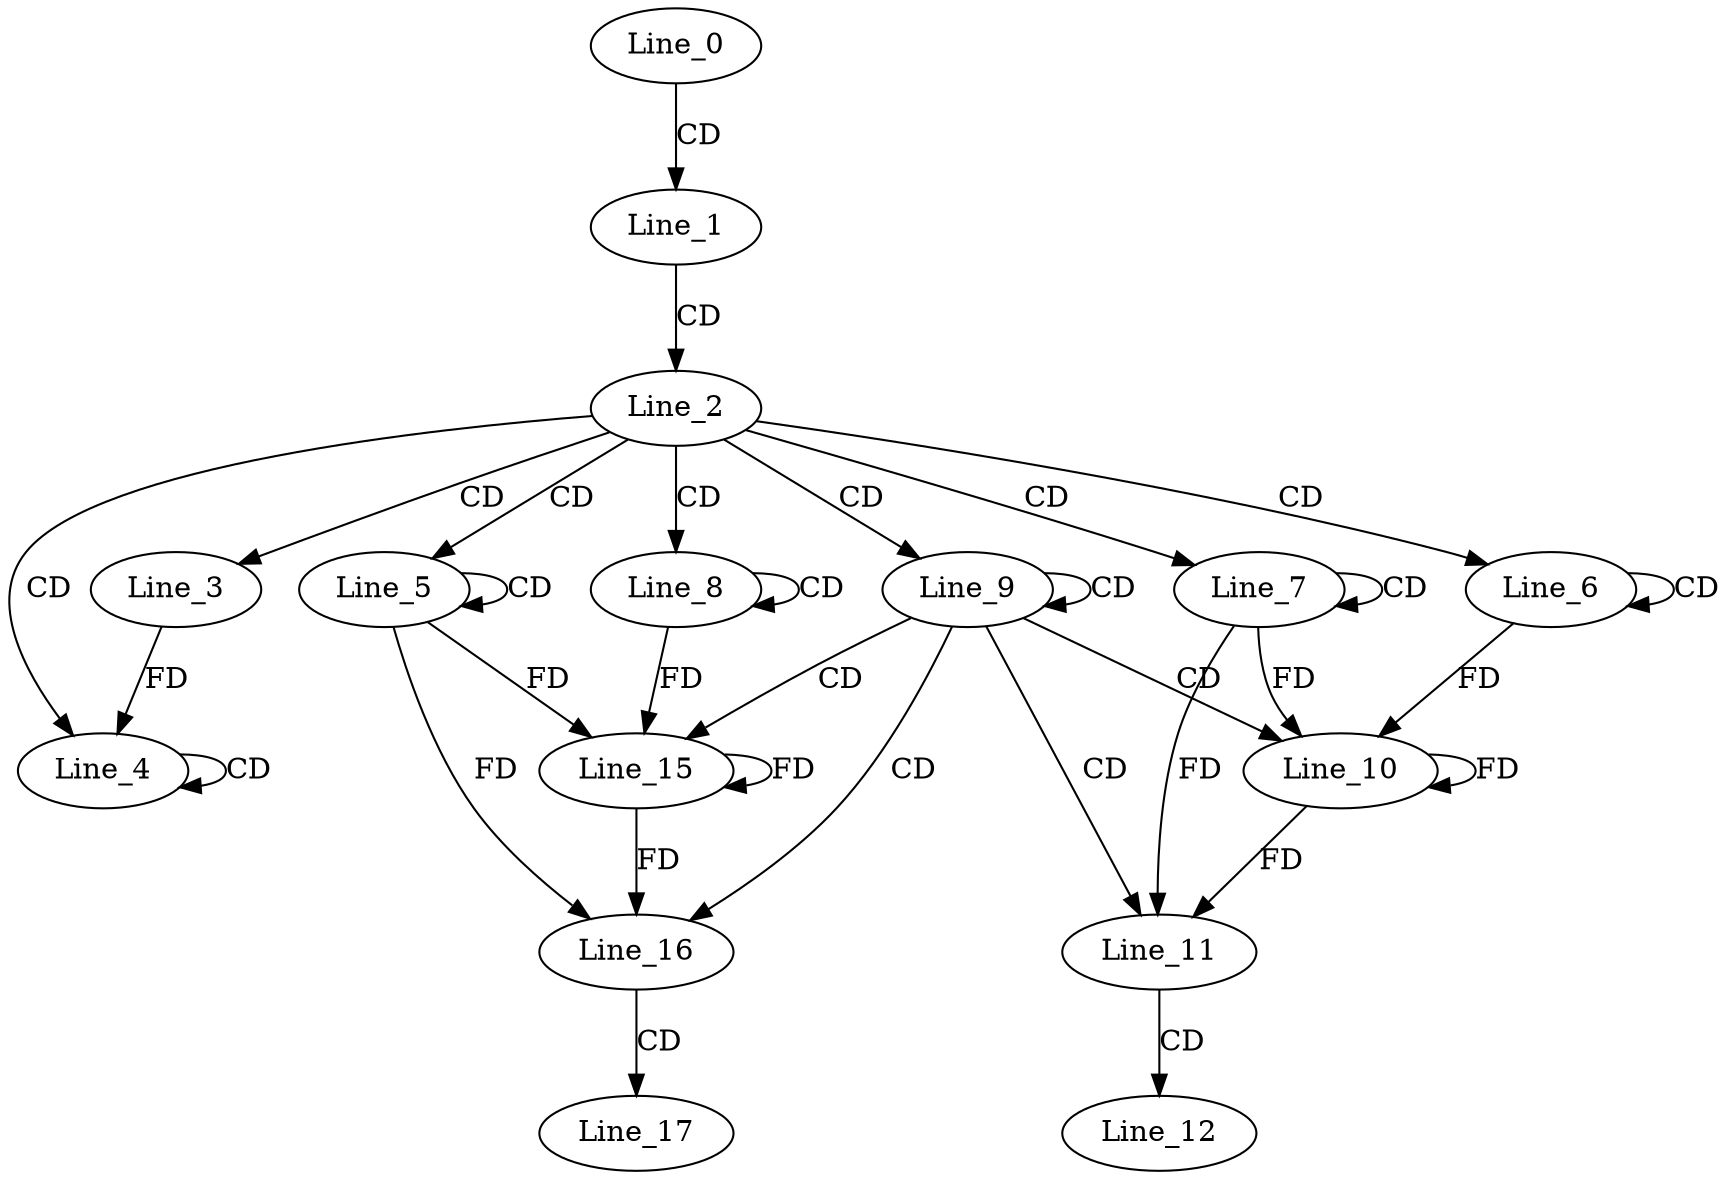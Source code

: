 digraph G {
  Line_0;
  Line_1;
  Line_2;
  Line_3;
  Line_4;
  Line_4;
  Line_4;
  Line_5;
  Line_5;
  Line_6;
  Line_6;
  Line_7;
  Line_7;
  Line_8;
  Line_8;
  Line_9;
  Line_10;
  Line_11;
  Line_12;
  Line_15;
  Line_16;
  Line_17;
  Line_0 -> Line_1 [ label="CD" ];
  Line_1 -> Line_2 [ label="CD" ];
  Line_2 -> Line_3 [ label="CD" ];
  Line_2 -> Line_4 [ label="CD" ];
  Line_4 -> Line_4 [ label="CD" ];
  Line_3 -> Line_4 [ label="FD" ];
  Line_2 -> Line_5 [ label="CD" ];
  Line_5 -> Line_5 [ label="CD" ];
  Line_2 -> Line_6 [ label="CD" ];
  Line_6 -> Line_6 [ label="CD" ];
  Line_2 -> Line_7 [ label="CD" ];
  Line_7 -> Line_7 [ label="CD" ];
  Line_2 -> Line_8 [ label="CD" ];
  Line_8 -> Line_8 [ label="CD" ];
  Line_2 -> Line_9 [ label="CD" ];
  Line_9 -> Line_9 [ label="CD" ];
  Line_9 -> Line_10 [ label="CD" ];
  Line_10 -> Line_10 [ label="FD" ];
  Line_7 -> Line_10 [ label="FD" ];
  Line_6 -> Line_10 [ label="FD" ];
  Line_9 -> Line_11 [ label="CD" ];
  Line_10 -> Line_11 [ label="FD" ];
  Line_7 -> Line_11 [ label="FD" ];
  Line_11 -> Line_12 [ label="CD" ];
  Line_9 -> Line_15 [ label="CD" ];
  Line_15 -> Line_15 [ label="FD" ];
  Line_5 -> Line_15 [ label="FD" ];
  Line_8 -> Line_15 [ label="FD" ];
  Line_9 -> Line_16 [ label="CD" ];
  Line_15 -> Line_16 [ label="FD" ];
  Line_5 -> Line_16 [ label="FD" ];
  Line_16 -> Line_17 [ label="CD" ];
}
